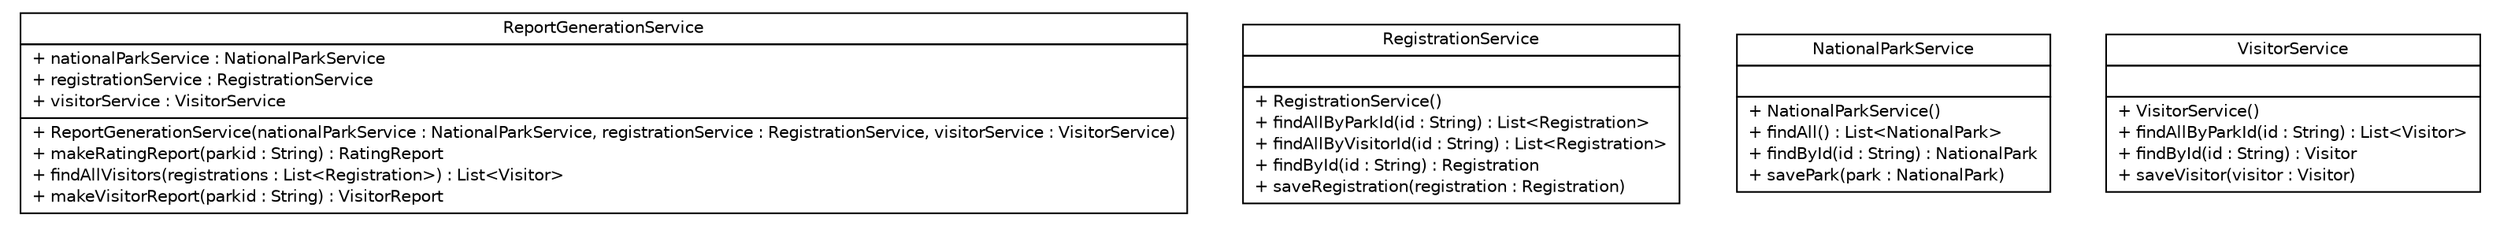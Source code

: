 #!/usr/local/bin/dot
#
# Class diagram 
# Generated by UMLGraph version R5_6 (http://www.umlgraph.org/)
#

digraph G {
	edge [fontname="Helvetica",fontsize=10,labelfontname="Helvetica",labelfontsize=10];
	node [fontname="Helvetica",fontsize=10,shape=plaintext];
	nodesep=0.25;
	ranksep=0.5;
	// edu.easternct.csc231.nationalparks.service.ReportGenerationService
	c105 [label=<<table title="edu.easternct.csc231.nationalparks.service.ReportGenerationService" border="0" cellborder="1" cellspacing="0" cellpadding="2" port="p" href="./ReportGenerationService.html">
		<tr><td><table border="0" cellspacing="0" cellpadding="1">
<tr><td align="center" balign="center"> ReportGenerationService </td></tr>
		</table></td></tr>
		<tr><td><table border="0" cellspacing="0" cellpadding="1">
<tr><td align="left" balign="left"> + nationalParkService : NationalParkService </td></tr>
<tr><td align="left" balign="left"> + registrationService : RegistrationService </td></tr>
<tr><td align="left" balign="left"> + visitorService : VisitorService </td></tr>
		</table></td></tr>
		<tr><td><table border="0" cellspacing="0" cellpadding="1">
<tr><td align="left" balign="left"> + ReportGenerationService(nationalParkService : NationalParkService, registrationService : RegistrationService, visitorService : VisitorService) </td></tr>
<tr><td align="left" balign="left"> + makeRatingReport(parkid : String) : RatingReport </td></tr>
<tr><td align="left" balign="left"> + findAllVisitors(registrations : List&lt;Registration&gt;) : List&lt;Visitor&gt; </td></tr>
<tr><td align="left" balign="left"> + makeVisitorReport(parkid : String) : VisitorReport </td></tr>
		</table></td></tr>
		</table>>, URL="./ReportGenerationService.html", fontname="Helvetica", fontcolor="black", fontsize=10.0];
	// edu.easternct.csc231.nationalparks.service.RegistrationService
	c106 [label=<<table title="edu.easternct.csc231.nationalparks.service.RegistrationService" border="0" cellborder="1" cellspacing="0" cellpadding="2" port="p" href="./RegistrationService.html">
		<tr><td><table border="0" cellspacing="0" cellpadding="1">
<tr><td align="center" balign="center"> RegistrationService </td></tr>
		</table></td></tr>
		<tr><td><table border="0" cellspacing="0" cellpadding="1">
<tr><td align="left" balign="left">  </td></tr>
		</table></td></tr>
		<tr><td><table border="0" cellspacing="0" cellpadding="1">
<tr><td align="left" balign="left"> + RegistrationService() </td></tr>
<tr><td align="left" balign="left"> + findAllByParkId(id : String) : List&lt;Registration&gt; </td></tr>
<tr><td align="left" balign="left"> + findAllByVisitorId(id : String) : List&lt;Registration&gt; </td></tr>
<tr><td align="left" balign="left"> + findById(id : String) : Registration </td></tr>
<tr><td align="left" balign="left"> + saveRegistration(registration : Registration) </td></tr>
		</table></td></tr>
		</table>>, URL="./RegistrationService.html", fontname="Helvetica", fontcolor="black", fontsize=10.0];
	// edu.easternct.csc231.nationalparks.service.NationalParkService
	c107 [label=<<table title="edu.easternct.csc231.nationalparks.service.NationalParkService" border="0" cellborder="1" cellspacing="0" cellpadding="2" port="p" href="./NationalParkService.html">
		<tr><td><table border="0" cellspacing="0" cellpadding="1">
<tr><td align="center" balign="center"> NationalParkService </td></tr>
		</table></td></tr>
		<tr><td><table border="0" cellspacing="0" cellpadding="1">
<tr><td align="left" balign="left">  </td></tr>
		</table></td></tr>
		<tr><td><table border="0" cellspacing="0" cellpadding="1">
<tr><td align="left" balign="left"> + NationalParkService() </td></tr>
<tr><td align="left" balign="left"> + findAll() : List&lt;NationalPark&gt; </td></tr>
<tr><td align="left" balign="left"> + findById(id : String) : NationalPark </td></tr>
<tr><td align="left" balign="left"> + savePark(park : NationalPark) </td></tr>
		</table></td></tr>
		</table>>, URL="./NationalParkService.html", fontname="Helvetica", fontcolor="black", fontsize=10.0];
	// edu.easternct.csc231.nationalparks.service.VisitorService
	c108 [label=<<table title="edu.easternct.csc231.nationalparks.service.VisitorService" border="0" cellborder="1" cellspacing="0" cellpadding="2" port="p" href="./VisitorService.html">
		<tr><td><table border="0" cellspacing="0" cellpadding="1">
<tr><td align="center" balign="center"> VisitorService </td></tr>
		</table></td></tr>
		<tr><td><table border="0" cellspacing="0" cellpadding="1">
<tr><td align="left" balign="left">  </td></tr>
		</table></td></tr>
		<tr><td><table border="0" cellspacing="0" cellpadding="1">
<tr><td align="left" balign="left"> + VisitorService() </td></tr>
<tr><td align="left" balign="left"> + findAllByParkId(id : String) : List&lt;Visitor&gt; </td></tr>
<tr><td align="left" balign="left"> + findById(id : String) : Visitor </td></tr>
<tr><td align="left" balign="left"> + saveVisitor(visitor : Visitor) </td></tr>
		</table></td></tr>
		</table>>, URL="./VisitorService.html", fontname="Helvetica", fontcolor="black", fontsize=10.0];
}

